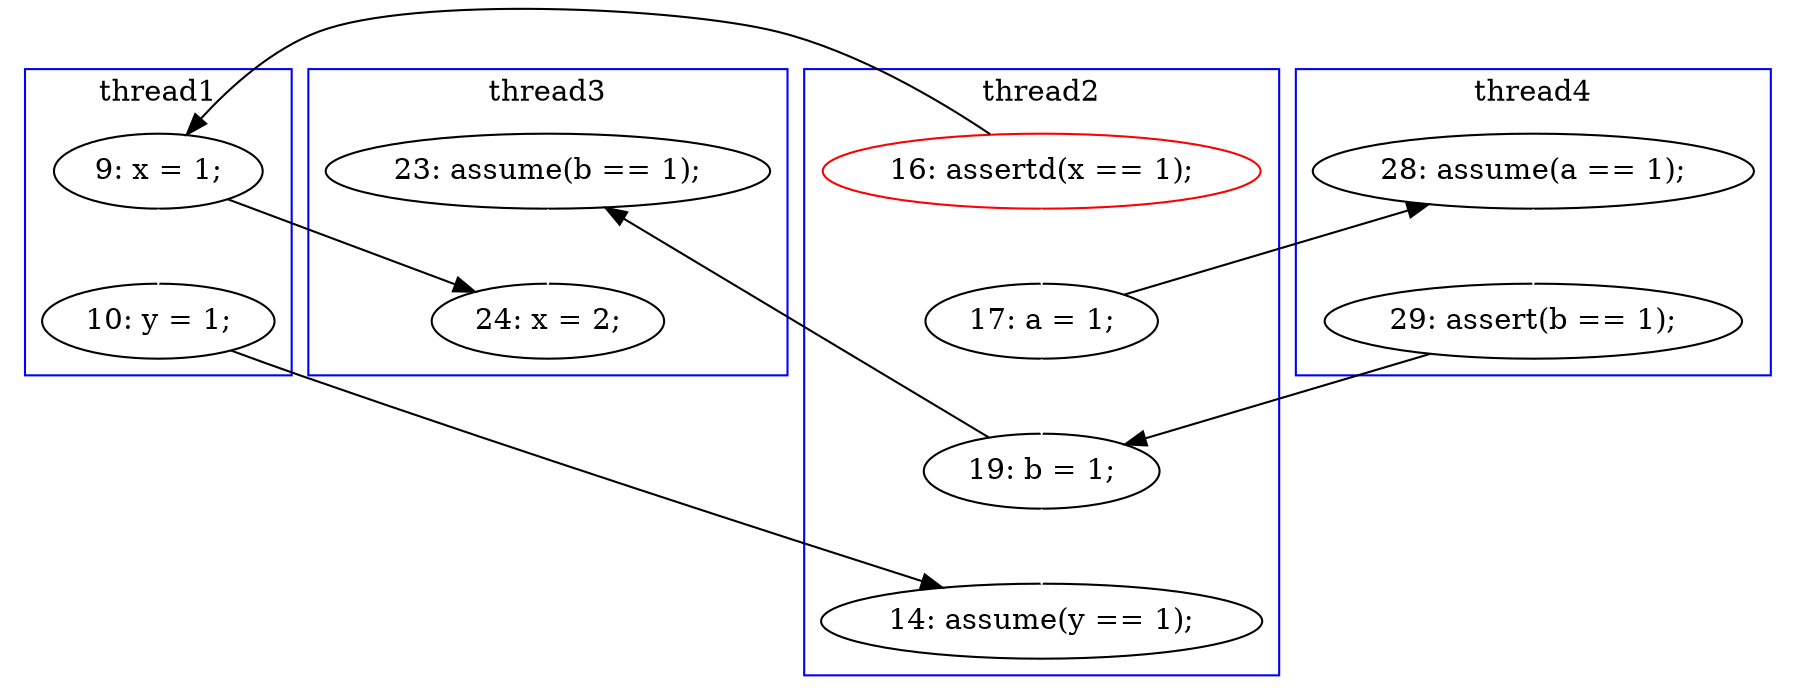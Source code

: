 digraph Counterexample {
	20 -> 29 [color = black, style = solid, constraint = false]
	13 -> 20 [color = white, style = solid]
	17 -> 30 [color = black, style = solid, constraint = false]
	19 -> 22 [color = black, style = solid, constraint = false]
	20 -> 22 [color = white, style = solid]
	12 -> 17 [color = black, style = solid, constraint = false]
	17 -> 19 [color = white, style = solid]
	18 -> 20 [color = black, style = solid, constraint = false]
	16 -> 18 [color = white, style = solid]
	13 -> 16 [color = black, style = solid, constraint = false]
	12 -> 13 [color = white, style = solid]
	29 -> 30 [color = white, style = solid]
	subgraph cluster3 {
		label = thread3
		color = blue
		29  [label = "23: assume(b == 1);"]
		30  [label = "24: x = 2;"]
	}
	subgraph cluster1 {
		label = thread1
		color = blue
		19  [label = "10: y = 1;"]
		17  [label = "9: x = 1;"]
	}
	subgraph cluster2 {
		label = thread2
		color = blue
		20  [label = "19: b = 1;"]
		12  [label = "16: assertd(x == 1);", color = red]
		13  [label = "17: a = 1;"]
		22  [label = "14: assume(y == 1);"]
	}
	subgraph cluster4 {
		label = thread4
		color = blue
		18  [label = "29: assert(b == 1);"]
		16  [label = "28: assume(a == 1);"]
	}
}